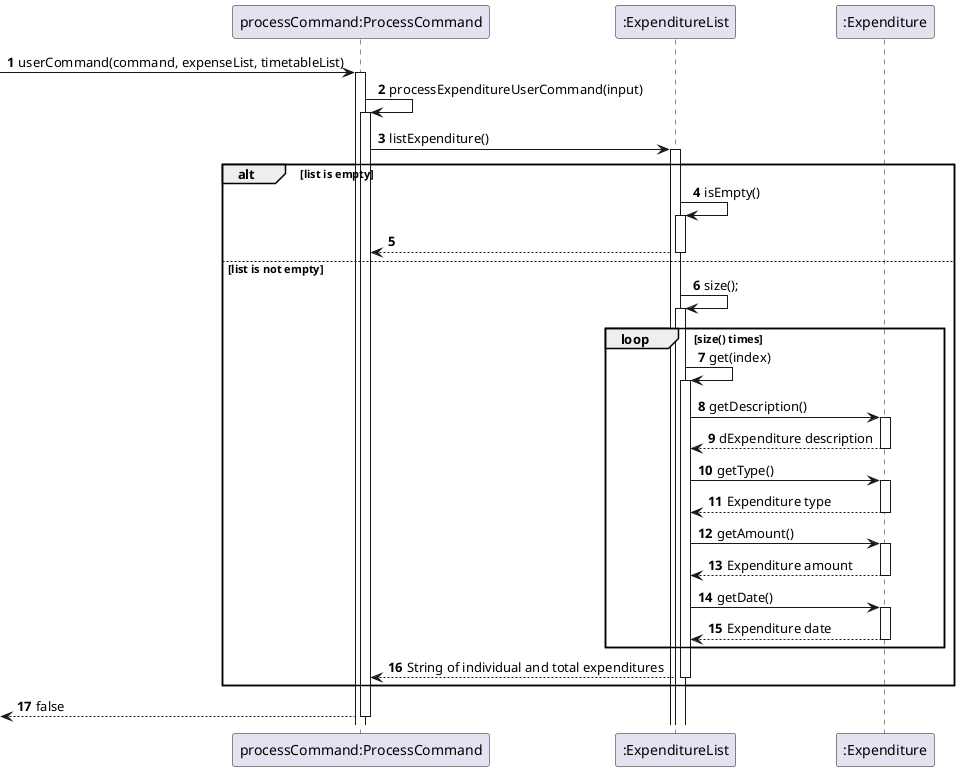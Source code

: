 @startuml
'https://plantuml.com/sequence-diagram


autonumber
autoactivate on
participant "processCommand:ProcessCommand" as processCommand
participant ":ExpenditureList" as expenditureList
participant ":Expenditure" as expenditure

[-> processCommand: userCommand(command, expenseList, timetableList)


processCommand -> processCommand: processExpenditureUserCommand(input)


processCommand -> expenditureList: listExpenditure()

alt list is empty
    expenditureList -> expenditureList: isEmpty()
    processCommand <-- expenditureList
else list is not empty
    expenditureList -> expenditureList: size();
    loop size() times
    expenditureList -> expenditureList: get(index)
    expenditureList -> expenditure: getDescription()
    expenditureList <-- expenditure: dExpenditure description
    expenditureList -> expenditure: getType()
    expenditureList <-- expenditure: Expenditure type
    expenditureList -> expenditure: getAmount()
    expenditureList <-- expenditure: Expenditure amount
    expenditureList -> expenditure: getDate()
    expenditureList <-- expenditure: Expenditure date
    end
    processCommand <-- expenditureList: String of individual and total expenditures
end



[<-- processCommand: false


@enduml